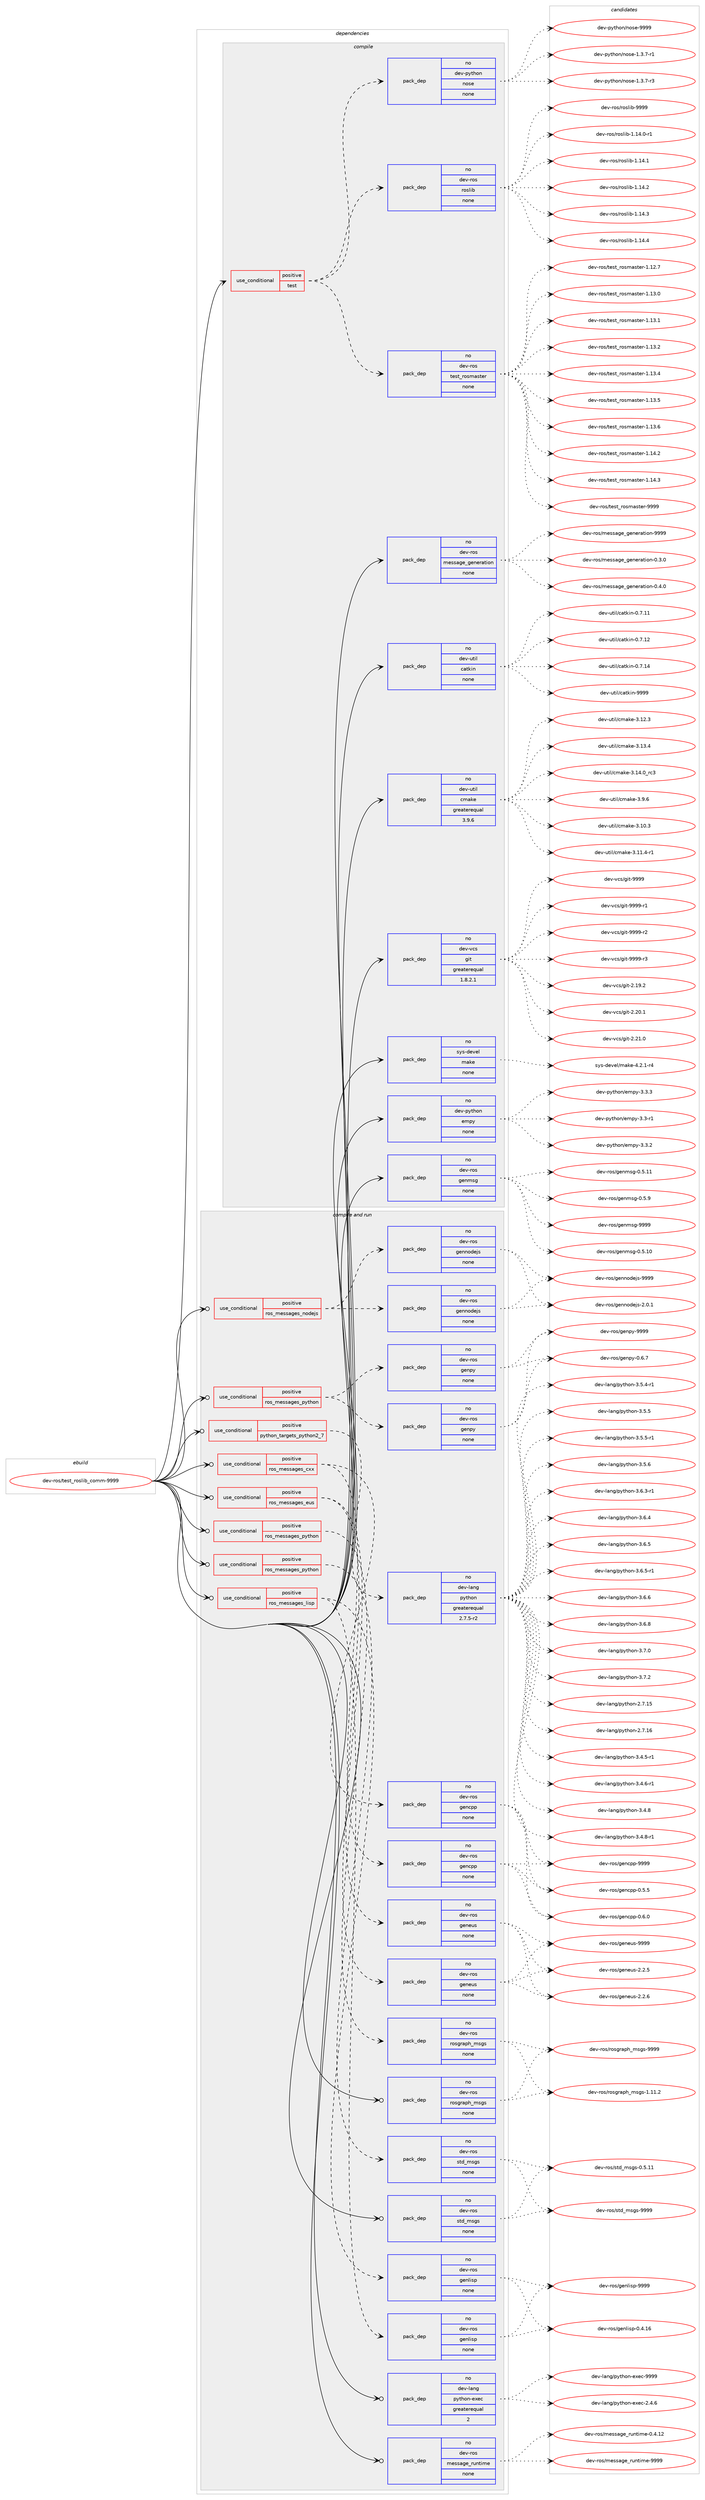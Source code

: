 digraph prolog {

# *************
# Graph options
# *************

newrank=true;
concentrate=true;
compound=true;
graph [rankdir=LR,fontname=Helvetica,fontsize=10,ranksep=1.5];#, ranksep=2.5, nodesep=0.2];
edge  [arrowhead=vee];
node  [fontname=Helvetica,fontsize=10];

# **********
# The ebuild
# **********

subgraph cluster_leftcol {
color=gray;
rank=same;
label=<<i>ebuild</i>>;
id [label="dev-ros/test_roslib_comm-9999", color=red, width=4, href="../dev-ros/test_roslib_comm-9999.svg"];
}

# ****************
# The dependencies
# ****************

subgraph cluster_midcol {
color=gray;
label=<<i>dependencies</i>>;
subgraph cluster_compile {
fillcolor="#eeeeee";
style=filled;
label=<<i>compile</i>>;
subgraph cond391173 {
dependency1473454 [label=<<TABLE BORDER="0" CELLBORDER="1" CELLSPACING="0" CELLPADDING="4"><TR><TD ROWSPAN="3" CELLPADDING="10">use_conditional</TD></TR><TR><TD>positive</TD></TR><TR><TD>test</TD></TR></TABLE>>, shape=none, color=red];
subgraph pack1058891 {
dependency1473455 [label=<<TABLE BORDER="0" CELLBORDER="1" CELLSPACING="0" CELLPADDING="4" WIDTH="220"><TR><TD ROWSPAN="6" CELLPADDING="30">pack_dep</TD></TR><TR><TD WIDTH="110">no</TD></TR><TR><TD>dev-ros</TD></TR><TR><TD>roslib</TD></TR><TR><TD>none</TD></TR><TR><TD></TD></TR></TABLE>>, shape=none, color=blue];
}
dependency1473454:e -> dependency1473455:w [weight=20,style="dashed",arrowhead="vee"];
subgraph pack1058892 {
dependency1473456 [label=<<TABLE BORDER="0" CELLBORDER="1" CELLSPACING="0" CELLPADDING="4" WIDTH="220"><TR><TD ROWSPAN="6" CELLPADDING="30">pack_dep</TD></TR><TR><TD WIDTH="110">no</TD></TR><TR><TD>dev-python</TD></TR><TR><TD>nose</TD></TR><TR><TD>none</TD></TR><TR><TD></TD></TR></TABLE>>, shape=none, color=blue];
}
dependency1473454:e -> dependency1473456:w [weight=20,style="dashed",arrowhead="vee"];
subgraph pack1058893 {
dependency1473457 [label=<<TABLE BORDER="0" CELLBORDER="1" CELLSPACING="0" CELLPADDING="4" WIDTH="220"><TR><TD ROWSPAN="6" CELLPADDING="30">pack_dep</TD></TR><TR><TD WIDTH="110">no</TD></TR><TR><TD>dev-ros</TD></TR><TR><TD>test_rosmaster</TD></TR><TR><TD>none</TD></TR><TR><TD></TD></TR></TABLE>>, shape=none, color=blue];
}
dependency1473454:e -> dependency1473457:w [weight=20,style="dashed",arrowhead="vee"];
}
id:e -> dependency1473454:w [weight=20,style="solid",arrowhead="vee"];
subgraph pack1058894 {
dependency1473458 [label=<<TABLE BORDER="0" CELLBORDER="1" CELLSPACING="0" CELLPADDING="4" WIDTH="220"><TR><TD ROWSPAN="6" CELLPADDING="30">pack_dep</TD></TR><TR><TD WIDTH="110">no</TD></TR><TR><TD>dev-python</TD></TR><TR><TD>empy</TD></TR><TR><TD>none</TD></TR><TR><TD></TD></TR></TABLE>>, shape=none, color=blue];
}
id:e -> dependency1473458:w [weight=20,style="solid",arrowhead="vee"];
subgraph pack1058895 {
dependency1473459 [label=<<TABLE BORDER="0" CELLBORDER="1" CELLSPACING="0" CELLPADDING="4" WIDTH="220"><TR><TD ROWSPAN="6" CELLPADDING="30">pack_dep</TD></TR><TR><TD WIDTH="110">no</TD></TR><TR><TD>dev-ros</TD></TR><TR><TD>genmsg</TD></TR><TR><TD>none</TD></TR><TR><TD></TD></TR></TABLE>>, shape=none, color=blue];
}
id:e -> dependency1473459:w [weight=20,style="solid",arrowhead="vee"];
subgraph pack1058896 {
dependency1473460 [label=<<TABLE BORDER="0" CELLBORDER="1" CELLSPACING="0" CELLPADDING="4" WIDTH="220"><TR><TD ROWSPAN="6" CELLPADDING="30">pack_dep</TD></TR><TR><TD WIDTH="110">no</TD></TR><TR><TD>dev-ros</TD></TR><TR><TD>message_generation</TD></TR><TR><TD>none</TD></TR><TR><TD></TD></TR></TABLE>>, shape=none, color=blue];
}
id:e -> dependency1473460:w [weight=20,style="solid",arrowhead="vee"];
subgraph pack1058897 {
dependency1473461 [label=<<TABLE BORDER="0" CELLBORDER="1" CELLSPACING="0" CELLPADDING="4" WIDTH="220"><TR><TD ROWSPAN="6" CELLPADDING="30">pack_dep</TD></TR><TR><TD WIDTH="110">no</TD></TR><TR><TD>dev-util</TD></TR><TR><TD>catkin</TD></TR><TR><TD>none</TD></TR><TR><TD></TD></TR></TABLE>>, shape=none, color=blue];
}
id:e -> dependency1473461:w [weight=20,style="solid",arrowhead="vee"];
subgraph pack1058898 {
dependency1473462 [label=<<TABLE BORDER="0" CELLBORDER="1" CELLSPACING="0" CELLPADDING="4" WIDTH="220"><TR><TD ROWSPAN="6" CELLPADDING="30">pack_dep</TD></TR><TR><TD WIDTH="110">no</TD></TR><TR><TD>dev-util</TD></TR><TR><TD>cmake</TD></TR><TR><TD>greaterequal</TD></TR><TR><TD>3.9.6</TD></TR></TABLE>>, shape=none, color=blue];
}
id:e -> dependency1473462:w [weight=20,style="solid",arrowhead="vee"];
subgraph pack1058899 {
dependency1473463 [label=<<TABLE BORDER="0" CELLBORDER="1" CELLSPACING="0" CELLPADDING="4" WIDTH="220"><TR><TD ROWSPAN="6" CELLPADDING="30">pack_dep</TD></TR><TR><TD WIDTH="110">no</TD></TR><TR><TD>dev-vcs</TD></TR><TR><TD>git</TD></TR><TR><TD>greaterequal</TD></TR><TR><TD>1.8.2.1</TD></TR></TABLE>>, shape=none, color=blue];
}
id:e -> dependency1473463:w [weight=20,style="solid",arrowhead="vee"];
subgraph pack1058900 {
dependency1473464 [label=<<TABLE BORDER="0" CELLBORDER="1" CELLSPACING="0" CELLPADDING="4" WIDTH="220"><TR><TD ROWSPAN="6" CELLPADDING="30">pack_dep</TD></TR><TR><TD WIDTH="110">no</TD></TR><TR><TD>sys-devel</TD></TR><TR><TD>make</TD></TR><TR><TD>none</TD></TR><TR><TD></TD></TR></TABLE>>, shape=none, color=blue];
}
id:e -> dependency1473464:w [weight=20,style="solid",arrowhead="vee"];
}
subgraph cluster_compileandrun {
fillcolor="#eeeeee";
style=filled;
label=<<i>compile and run</i>>;
subgraph cond391174 {
dependency1473465 [label=<<TABLE BORDER="0" CELLBORDER="1" CELLSPACING="0" CELLPADDING="4"><TR><TD ROWSPAN="3" CELLPADDING="10">use_conditional</TD></TR><TR><TD>positive</TD></TR><TR><TD>python_targets_python2_7</TD></TR></TABLE>>, shape=none, color=red];
subgraph pack1058901 {
dependency1473466 [label=<<TABLE BORDER="0" CELLBORDER="1" CELLSPACING="0" CELLPADDING="4" WIDTH="220"><TR><TD ROWSPAN="6" CELLPADDING="30">pack_dep</TD></TR><TR><TD WIDTH="110">no</TD></TR><TR><TD>dev-lang</TD></TR><TR><TD>python</TD></TR><TR><TD>greaterequal</TD></TR><TR><TD>2.7.5-r2</TD></TR></TABLE>>, shape=none, color=blue];
}
dependency1473465:e -> dependency1473466:w [weight=20,style="dashed",arrowhead="vee"];
}
id:e -> dependency1473465:w [weight=20,style="solid",arrowhead="odotvee"];
subgraph cond391175 {
dependency1473467 [label=<<TABLE BORDER="0" CELLBORDER="1" CELLSPACING="0" CELLPADDING="4"><TR><TD ROWSPAN="3" CELLPADDING="10">use_conditional</TD></TR><TR><TD>positive</TD></TR><TR><TD>ros_messages_cxx</TD></TR></TABLE>>, shape=none, color=red];
subgraph pack1058902 {
dependency1473468 [label=<<TABLE BORDER="0" CELLBORDER="1" CELLSPACING="0" CELLPADDING="4" WIDTH="220"><TR><TD ROWSPAN="6" CELLPADDING="30">pack_dep</TD></TR><TR><TD WIDTH="110">no</TD></TR><TR><TD>dev-ros</TD></TR><TR><TD>gencpp</TD></TR><TR><TD>none</TD></TR><TR><TD></TD></TR></TABLE>>, shape=none, color=blue];
}
dependency1473467:e -> dependency1473468:w [weight=20,style="dashed",arrowhead="vee"];
subgraph pack1058903 {
dependency1473469 [label=<<TABLE BORDER="0" CELLBORDER="1" CELLSPACING="0" CELLPADDING="4" WIDTH="220"><TR><TD ROWSPAN="6" CELLPADDING="30">pack_dep</TD></TR><TR><TD WIDTH="110">no</TD></TR><TR><TD>dev-ros</TD></TR><TR><TD>gencpp</TD></TR><TR><TD>none</TD></TR><TR><TD></TD></TR></TABLE>>, shape=none, color=blue];
}
dependency1473467:e -> dependency1473469:w [weight=20,style="dashed",arrowhead="vee"];
}
id:e -> dependency1473467:w [weight=20,style="solid",arrowhead="odotvee"];
subgraph cond391176 {
dependency1473470 [label=<<TABLE BORDER="0" CELLBORDER="1" CELLSPACING="0" CELLPADDING="4"><TR><TD ROWSPAN="3" CELLPADDING="10">use_conditional</TD></TR><TR><TD>positive</TD></TR><TR><TD>ros_messages_eus</TD></TR></TABLE>>, shape=none, color=red];
subgraph pack1058904 {
dependency1473471 [label=<<TABLE BORDER="0" CELLBORDER="1" CELLSPACING="0" CELLPADDING="4" WIDTH="220"><TR><TD ROWSPAN="6" CELLPADDING="30">pack_dep</TD></TR><TR><TD WIDTH="110">no</TD></TR><TR><TD>dev-ros</TD></TR><TR><TD>geneus</TD></TR><TR><TD>none</TD></TR><TR><TD></TD></TR></TABLE>>, shape=none, color=blue];
}
dependency1473470:e -> dependency1473471:w [weight=20,style="dashed",arrowhead="vee"];
subgraph pack1058905 {
dependency1473472 [label=<<TABLE BORDER="0" CELLBORDER="1" CELLSPACING="0" CELLPADDING="4" WIDTH="220"><TR><TD ROWSPAN="6" CELLPADDING="30">pack_dep</TD></TR><TR><TD WIDTH="110">no</TD></TR><TR><TD>dev-ros</TD></TR><TR><TD>geneus</TD></TR><TR><TD>none</TD></TR><TR><TD></TD></TR></TABLE>>, shape=none, color=blue];
}
dependency1473470:e -> dependency1473472:w [weight=20,style="dashed",arrowhead="vee"];
}
id:e -> dependency1473470:w [weight=20,style="solid",arrowhead="odotvee"];
subgraph cond391177 {
dependency1473473 [label=<<TABLE BORDER="0" CELLBORDER="1" CELLSPACING="0" CELLPADDING="4"><TR><TD ROWSPAN="3" CELLPADDING="10">use_conditional</TD></TR><TR><TD>positive</TD></TR><TR><TD>ros_messages_lisp</TD></TR></TABLE>>, shape=none, color=red];
subgraph pack1058906 {
dependency1473474 [label=<<TABLE BORDER="0" CELLBORDER="1" CELLSPACING="0" CELLPADDING="4" WIDTH="220"><TR><TD ROWSPAN="6" CELLPADDING="30">pack_dep</TD></TR><TR><TD WIDTH="110">no</TD></TR><TR><TD>dev-ros</TD></TR><TR><TD>genlisp</TD></TR><TR><TD>none</TD></TR><TR><TD></TD></TR></TABLE>>, shape=none, color=blue];
}
dependency1473473:e -> dependency1473474:w [weight=20,style="dashed",arrowhead="vee"];
subgraph pack1058907 {
dependency1473475 [label=<<TABLE BORDER="0" CELLBORDER="1" CELLSPACING="0" CELLPADDING="4" WIDTH="220"><TR><TD ROWSPAN="6" CELLPADDING="30">pack_dep</TD></TR><TR><TD WIDTH="110">no</TD></TR><TR><TD>dev-ros</TD></TR><TR><TD>genlisp</TD></TR><TR><TD>none</TD></TR><TR><TD></TD></TR></TABLE>>, shape=none, color=blue];
}
dependency1473473:e -> dependency1473475:w [weight=20,style="dashed",arrowhead="vee"];
}
id:e -> dependency1473473:w [weight=20,style="solid",arrowhead="odotvee"];
subgraph cond391178 {
dependency1473476 [label=<<TABLE BORDER="0" CELLBORDER="1" CELLSPACING="0" CELLPADDING="4"><TR><TD ROWSPAN="3" CELLPADDING="10">use_conditional</TD></TR><TR><TD>positive</TD></TR><TR><TD>ros_messages_nodejs</TD></TR></TABLE>>, shape=none, color=red];
subgraph pack1058908 {
dependency1473477 [label=<<TABLE BORDER="0" CELLBORDER="1" CELLSPACING="0" CELLPADDING="4" WIDTH="220"><TR><TD ROWSPAN="6" CELLPADDING="30">pack_dep</TD></TR><TR><TD WIDTH="110">no</TD></TR><TR><TD>dev-ros</TD></TR><TR><TD>gennodejs</TD></TR><TR><TD>none</TD></TR><TR><TD></TD></TR></TABLE>>, shape=none, color=blue];
}
dependency1473476:e -> dependency1473477:w [weight=20,style="dashed",arrowhead="vee"];
subgraph pack1058909 {
dependency1473478 [label=<<TABLE BORDER="0" CELLBORDER="1" CELLSPACING="0" CELLPADDING="4" WIDTH="220"><TR><TD ROWSPAN="6" CELLPADDING="30">pack_dep</TD></TR><TR><TD WIDTH="110">no</TD></TR><TR><TD>dev-ros</TD></TR><TR><TD>gennodejs</TD></TR><TR><TD>none</TD></TR><TR><TD></TD></TR></TABLE>>, shape=none, color=blue];
}
dependency1473476:e -> dependency1473478:w [weight=20,style="dashed",arrowhead="vee"];
}
id:e -> dependency1473476:w [weight=20,style="solid",arrowhead="odotvee"];
subgraph cond391179 {
dependency1473479 [label=<<TABLE BORDER="0" CELLBORDER="1" CELLSPACING="0" CELLPADDING="4"><TR><TD ROWSPAN="3" CELLPADDING="10">use_conditional</TD></TR><TR><TD>positive</TD></TR><TR><TD>ros_messages_python</TD></TR></TABLE>>, shape=none, color=red];
subgraph pack1058910 {
dependency1473480 [label=<<TABLE BORDER="0" CELLBORDER="1" CELLSPACING="0" CELLPADDING="4" WIDTH="220"><TR><TD ROWSPAN="6" CELLPADDING="30">pack_dep</TD></TR><TR><TD WIDTH="110">no</TD></TR><TR><TD>dev-ros</TD></TR><TR><TD>genpy</TD></TR><TR><TD>none</TD></TR><TR><TD></TD></TR></TABLE>>, shape=none, color=blue];
}
dependency1473479:e -> dependency1473480:w [weight=20,style="dashed",arrowhead="vee"];
subgraph pack1058911 {
dependency1473481 [label=<<TABLE BORDER="0" CELLBORDER="1" CELLSPACING="0" CELLPADDING="4" WIDTH="220"><TR><TD ROWSPAN="6" CELLPADDING="30">pack_dep</TD></TR><TR><TD WIDTH="110">no</TD></TR><TR><TD>dev-ros</TD></TR><TR><TD>genpy</TD></TR><TR><TD>none</TD></TR><TR><TD></TD></TR></TABLE>>, shape=none, color=blue];
}
dependency1473479:e -> dependency1473481:w [weight=20,style="dashed",arrowhead="vee"];
}
id:e -> dependency1473479:w [weight=20,style="solid",arrowhead="odotvee"];
subgraph cond391180 {
dependency1473482 [label=<<TABLE BORDER="0" CELLBORDER="1" CELLSPACING="0" CELLPADDING="4"><TR><TD ROWSPAN="3" CELLPADDING="10">use_conditional</TD></TR><TR><TD>positive</TD></TR><TR><TD>ros_messages_python</TD></TR></TABLE>>, shape=none, color=red];
subgraph pack1058912 {
dependency1473483 [label=<<TABLE BORDER="0" CELLBORDER="1" CELLSPACING="0" CELLPADDING="4" WIDTH="220"><TR><TD ROWSPAN="6" CELLPADDING="30">pack_dep</TD></TR><TR><TD WIDTH="110">no</TD></TR><TR><TD>dev-ros</TD></TR><TR><TD>rosgraph_msgs</TD></TR><TR><TD>none</TD></TR><TR><TD></TD></TR></TABLE>>, shape=none, color=blue];
}
dependency1473482:e -> dependency1473483:w [weight=20,style="dashed",arrowhead="vee"];
}
id:e -> dependency1473482:w [weight=20,style="solid",arrowhead="odotvee"];
subgraph cond391181 {
dependency1473484 [label=<<TABLE BORDER="0" CELLBORDER="1" CELLSPACING="0" CELLPADDING="4"><TR><TD ROWSPAN="3" CELLPADDING="10">use_conditional</TD></TR><TR><TD>positive</TD></TR><TR><TD>ros_messages_python</TD></TR></TABLE>>, shape=none, color=red];
subgraph pack1058913 {
dependency1473485 [label=<<TABLE BORDER="0" CELLBORDER="1" CELLSPACING="0" CELLPADDING="4" WIDTH="220"><TR><TD ROWSPAN="6" CELLPADDING="30">pack_dep</TD></TR><TR><TD WIDTH="110">no</TD></TR><TR><TD>dev-ros</TD></TR><TR><TD>std_msgs</TD></TR><TR><TD>none</TD></TR><TR><TD></TD></TR></TABLE>>, shape=none, color=blue];
}
dependency1473484:e -> dependency1473485:w [weight=20,style="dashed",arrowhead="vee"];
}
id:e -> dependency1473484:w [weight=20,style="solid",arrowhead="odotvee"];
subgraph pack1058914 {
dependency1473486 [label=<<TABLE BORDER="0" CELLBORDER="1" CELLSPACING="0" CELLPADDING="4" WIDTH="220"><TR><TD ROWSPAN="6" CELLPADDING="30">pack_dep</TD></TR><TR><TD WIDTH="110">no</TD></TR><TR><TD>dev-lang</TD></TR><TR><TD>python-exec</TD></TR><TR><TD>greaterequal</TD></TR><TR><TD>2</TD></TR></TABLE>>, shape=none, color=blue];
}
id:e -> dependency1473486:w [weight=20,style="solid",arrowhead="odotvee"];
subgraph pack1058915 {
dependency1473487 [label=<<TABLE BORDER="0" CELLBORDER="1" CELLSPACING="0" CELLPADDING="4" WIDTH="220"><TR><TD ROWSPAN="6" CELLPADDING="30">pack_dep</TD></TR><TR><TD WIDTH="110">no</TD></TR><TR><TD>dev-ros</TD></TR><TR><TD>message_runtime</TD></TR><TR><TD>none</TD></TR><TR><TD></TD></TR></TABLE>>, shape=none, color=blue];
}
id:e -> dependency1473487:w [weight=20,style="solid",arrowhead="odotvee"];
subgraph pack1058916 {
dependency1473488 [label=<<TABLE BORDER="0" CELLBORDER="1" CELLSPACING="0" CELLPADDING="4" WIDTH="220"><TR><TD ROWSPAN="6" CELLPADDING="30">pack_dep</TD></TR><TR><TD WIDTH="110">no</TD></TR><TR><TD>dev-ros</TD></TR><TR><TD>rosgraph_msgs</TD></TR><TR><TD>none</TD></TR><TR><TD></TD></TR></TABLE>>, shape=none, color=blue];
}
id:e -> dependency1473488:w [weight=20,style="solid",arrowhead="odotvee"];
subgraph pack1058917 {
dependency1473489 [label=<<TABLE BORDER="0" CELLBORDER="1" CELLSPACING="0" CELLPADDING="4" WIDTH="220"><TR><TD ROWSPAN="6" CELLPADDING="30">pack_dep</TD></TR><TR><TD WIDTH="110">no</TD></TR><TR><TD>dev-ros</TD></TR><TR><TD>std_msgs</TD></TR><TR><TD>none</TD></TR><TR><TD></TD></TR></TABLE>>, shape=none, color=blue];
}
id:e -> dependency1473489:w [weight=20,style="solid",arrowhead="odotvee"];
}
subgraph cluster_run {
fillcolor="#eeeeee";
style=filled;
label=<<i>run</i>>;
}
}

# **************
# The candidates
# **************

subgraph cluster_choices {
rank=same;
color=gray;
label=<<i>candidates</i>>;

subgraph choice1058891 {
color=black;
nodesep=1;
choice100101118451141111154711411111510810598454946495246484511449 [label="dev-ros/roslib-1.14.0-r1", color=red, width=4,href="../dev-ros/roslib-1.14.0-r1.svg"];
choice10010111845114111115471141111151081059845494649524649 [label="dev-ros/roslib-1.14.1", color=red, width=4,href="../dev-ros/roslib-1.14.1.svg"];
choice10010111845114111115471141111151081059845494649524650 [label="dev-ros/roslib-1.14.2", color=red, width=4,href="../dev-ros/roslib-1.14.2.svg"];
choice10010111845114111115471141111151081059845494649524651 [label="dev-ros/roslib-1.14.3", color=red, width=4,href="../dev-ros/roslib-1.14.3.svg"];
choice10010111845114111115471141111151081059845494649524652 [label="dev-ros/roslib-1.14.4", color=red, width=4,href="../dev-ros/roslib-1.14.4.svg"];
choice1001011184511411111547114111115108105984557575757 [label="dev-ros/roslib-9999", color=red, width=4,href="../dev-ros/roslib-9999.svg"];
dependency1473455:e -> choice100101118451141111154711411111510810598454946495246484511449:w [style=dotted,weight="100"];
dependency1473455:e -> choice10010111845114111115471141111151081059845494649524649:w [style=dotted,weight="100"];
dependency1473455:e -> choice10010111845114111115471141111151081059845494649524650:w [style=dotted,weight="100"];
dependency1473455:e -> choice10010111845114111115471141111151081059845494649524651:w [style=dotted,weight="100"];
dependency1473455:e -> choice10010111845114111115471141111151081059845494649524652:w [style=dotted,weight="100"];
dependency1473455:e -> choice1001011184511411111547114111115108105984557575757:w [style=dotted,weight="100"];
}
subgraph choice1058892 {
color=black;
nodesep=1;
choice10010111845112121116104111110471101111151014549465146554511449 [label="dev-python/nose-1.3.7-r1", color=red, width=4,href="../dev-python/nose-1.3.7-r1.svg"];
choice10010111845112121116104111110471101111151014549465146554511451 [label="dev-python/nose-1.3.7-r3", color=red, width=4,href="../dev-python/nose-1.3.7-r3.svg"];
choice10010111845112121116104111110471101111151014557575757 [label="dev-python/nose-9999", color=red, width=4,href="../dev-python/nose-9999.svg"];
dependency1473456:e -> choice10010111845112121116104111110471101111151014549465146554511449:w [style=dotted,weight="100"];
dependency1473456:e -> choice10010111845112121116104111110471101111151014549465146554511451:w [style=dotted,weight="100"];
dependency1473456:e -> choice10010111845112121116104111110471101111151014557575757:w [style=dotted,weight="100"];
}
subgraph choice1058893 {
color=black;
nodesep=1;
choice1001011184511411111547116101115116951141111151099711511610111445494649504655 [label="dev-ros/test_rosmaster-1.12.7", color=red, width=4,href="../dev-ros/test_rosmaster-1.12.7.svg"];
choice1001011184511411111547116101115116951141111151099711511610111445494649514648 [label="dev-ros/test_rosmaster-1.13.0", color=red, width=4,href="../dev-ros/test_rosmaster-1.13.0.svg"];
choice1001011184511411111547116101115116951141111151099711511610111445494649514649 [label="dev-ros/test_rosmaster-1.13.1", color=red, width=4,href="../dev-ros/test_rosmaster-1.13.1.svg"];
choice1001011184511411111547116101115116951141111151099711511610111445494649514650 [label="dev-ros/test_rosmaster-1.13.2", color=red, width=4,href="../dev-ros/test_rosmaster-1.13.2.svg"];
choice1001011184511411111547116101115116951141111151099711511610111445494649514652 [label="dev-ros/test_rosmaster-1.13.4", color=red, width=4,href="../dev-ros/test_rosmaster-1.13.4.svg"];
choice1001011184511411111547116101115116951141111151099711511610111445494649514653 [label="dev-ros/test_rosmaster-1.13.5", color=red, width=4,href="../dev-ros/test_rosmaster-1.13.5.svg"];
choice1001011184511411111547116101115116951141111151099711511610111445494649514654 [label="dev-ros/test_rosmaster-1.13.6", color=red, width=4,href="../dev-ros/test_rosmaster-1.13.6.svg"];
choice1001011184511411111547116101115116951141111151099711511610111445494649524650 [label="dev-ros/test_rosmaster-1.14.2", color=red, width=4,href="../dev-ros/test_rosmaster-1.14.2.svg"];
choice1001011184511411111547116101115116951141111151099711511610111445494649524651 [label="dev-ros/test_rosmaster-1.14.3", color=red, width=4,href="../dev-ros/test_rosmaster-1.14.3.svg"];
choice100101118451141111154711610111511695114111115109971151161011144557575757 [label="dev-ros/test_rosmaster-9999", color=red, width=4,href="../dev-ros/test_rosmaster-9999.svg"];
dependency1473457:e -> choice1001011184511411111547116101115116951141111151099711511610111445494649504655:w [style=dotted,weight="100"];
dependency1473457:e -> choice1001011184511411111547116101115116951141111151099711511610111445494649514648:w [style=dotted,weight="100"];
dependency1473457:e -> choice1001011184511411111547116101115116951141111151099711511610111445494649514649:w [style=dotted,weight="100"];
dependency1473457:e -> choice1001011184511411111547116101115116951141111151099711511610111445494649514650:w [style=dotted,weight="100"];
dependency1473457:e -> choice1001011184511411111547116101115116951141111151099711511610111445494649514652:w [style=dotted,weight="100"];
dependency1473457:e -> choice1001011184511411111547116101115116951141111151099711511610111445494649514653:w [style=dotted,weight="100"];
dependency1473457:e -> choice1001011184511411111547116101115116951141111151099711511610111445494649514654:w [style=dotted,weight="100"];
dependency1473457:e -> choice1001011184511411111547116101115116951141111151099711511610111445494649524650:w [style=dotted,weight="100"];
dependency1473457:e -> choice1001011184511411111547116101115116951141111151099711511610111445494649524651:w [style=dotted,weight="100"];
dependency1473457:e -> choice100101118451141111154711610111511695114111115109971151161011144557575757:w [style=dotted,weight="100"];
}
subgraph choice1058894 {
color=black;
nodesep=1;
choice1001011184511212111610411111047101109112121455146514511449 [label="dev-python/empy-3.3-r1", color=red, width=4,href="../dev-python/empy-3.3-r1.svg"];
choice1001011184511212111610411111047101109112121455146514650 [label="dev-python/empy-3.3.2", color=red, width=4,href="../dev-python/empy-3.3.2.svg"];
choice1001011184511212111610411111047101109112121455146514651 [label="dev-python/empy-3.3.3", color=red, width=4,href="../dev-python/empy-3.3.3.svg"];
dependency1473458:e -> choice1001011184511212111610411111047101109112121455146514511449:w [style=dotted,weight="100"];
dependency1473458:e -> choice1001011184511212111610411111047101109112121455146514650:w [style=dotted,weight="100"];
dependency1473458:e -> choice1001011184511212111610411111047101109112121455146514651:w [style=dotted,weight="100"];
}
subgraph choice1058895 {
color=black;
nodesep=1;
choice100101118451141111154710310111010911510345484653464948 [label="dev-ros/genmsg-0.5.10", color=red, width=4,href="../dev-ros/genmsg-0.5.10.svg"];
choice100101118451141111154710310111010911510345484653464949 [label="dev-ros/genmsg-0.5.11", color=red, width=4,href="../dev-ros/genmsg-0.5.11.svg"];
choice1001011184511411111547103101110109115103454846534657 [label="dev-ros/genmsg-0.5.9", color=red, width=4,href="../dev-ros/genmsg-0.5.9.svg"];
choice10010111845114111115471031011101091151034557575757 [label="dev-ros/genmsg-9999", color=red, width=4,href="../dev-ros/genmsg-9999.svg"];
dependency1473459:e -> choice100101118451141111154710310111010911510345484653464948:w [style=dotted,weight="100"];
dependency1473459:e -> choice100101118451141111154710310111010911510345484653464949:w [style=dotted,weight="100"];
dependency1473459:e -> choice1001011184511411111547103101110109115103454846534657:w [style=dotted,weight="100"];
dependency1473459:e -> choice10010111845114111115471031011101091151034557575757:w [style=dotted,weight="100"];
}
subgraph choice1058896 {
color=black;
nodesep=1;
choice1001011184511411111547109101115115971031019510310111010111497116105111110454846514648 [label="dev-ros/message_generation-0.3.0", color=red, width=4,href="../dev-ros/message_generation-0.3.0.svg"];
choice1001011184511411111547109101115115971031019510310111010111497116105111110454846524648 [label="dev-ros/message_generation-0.4.0", color=red, width=4,href="../dev-ros/message_generation-0.4.0.svg"];
choice10010111845114111115471091011151159710310195103101110101114971161051111104557575757 [label="dev-ros/message_generation-9999", color=red, width=4,href="../dev-ros/message_generation-9999.svg"];
dependency1473460:e -> choice1001011184511411111547109101115115971031019510310111010111497116105111110454846514648:w [style=dotted,weight="100"];
dependency1473460:e -> choice1001011184511411111547109101115115971031019510310111010111497116105111110454846524648:w [style=dotted,weight="100"];
dependency1473460:e -> choice10010111845114111115471091011151159710310195103101110101114971161051111104557575757:w [style=dotted,weight="100"];
}
subgraph choice1058897 {
color=black;
nodesep=1;
choice1001011184511711610510847999711610710511045484655464949 [label="dev-util/catkin-0.7.11", color=red, width=4,href="../dev-util/catkin-0.7.11.svg"];
choice1001011184511711610510847999711610710511045484655464950 [label="dev-util/catkin-0.7.12", color=red, width=4,href="../dev-util/catkin-0.7.12.svg"];
choice1001011184511711610510847999711610710511045484655464952 [label="dev-util/catkin-0.7.14", color=red, width=4,href="../dev-util/catkin-0.7.14.svg"];
choice100101118451171161051084799971161071051104557575757 [label="dev-util/catkin-9999", color=red, width=4,href="../dev-util/catkin-9999.svg"];
dependency1473461:e -> choice1001011184511711610510847999711610710511045484655464949:w [style=dotted,weight="100"];
dependency1473461:e -> choice1001011184511711610510847999711610710511045484655464950:w [style=dotted,weight="100"];
dependency1473461:e -> choice1001011184511711610510847999711610710511045484655464952:w [style=dotted,weight="100"];
dependency1473461:e -> choice100101118451171161051084799971161071051104557575757:w [style=dotted,weight="100"];
}
subgraph choice1058898 {
color=black;
nodesep=1;
choice1001011184511711610510847991099710710145514649484651 [label="dev-util/cmake-3.10.3", color=red, width=4,href="../dev-util/cmake-3.10.3.svg"];
choice10010111845117116105108479910997107101455146494946524511449 [label="dev-util/cmake-3.11.4-r1", color=red, width=4,href="../dev-util/cmake-3.11.4-r1.svg"];
choice1001011184511711610510847991099710710145514649504651 [label="dev-util/cmake-3.12.3", color=red, width=4,href="../dev-util/cmake-3.12.3.svg"];
choice1001011184511711610510847991099710710145514649514652 [label="dev-util/cmake-3.13.4", color=red, width=4,href="../dev-util/cmake-3.13.4.svg"];
choice1001011184511711610510847991099710710145514649524648951149951 [label="dev-util/cmake-3.14.0_rc3", color=red, width=4,href="../dev-util/cmake-3.14.0_rc3.svg"];
choice10010111845117116105108479910997107101455146574654 [label="dev-util/cmake-3.9.6", color=red, width=4,href="../dev-util/cmake-3.9.6.svg"];
dependency1473462:e -> choice1001011184511711610510847991099710710145514649484651:w [style=dotted,weight="100"];
dependency1473462:e -> choice10010111845117116105108479910997107101455146494946524511449:w [style=dotted,weight="100"];
dependency1473462:e -> choice1001011184511711610510847991099710710145514649504651:w [style=dotted,weight="100"];
dependency1473462:e -> choice1001011184511711610510847991099710710145514649514652:w [style=dotted,weight="100"];
dependency1473462:e -> choice1001011184511711610510847991099710710145514649524648951149951:w [style=dotted,weight="100"];
dependency1473462:e -> choice10010111845117116105108479910997107101455146574654:w [style=dotted,weight="100"];
}
subgraph choice1058899 {
color=black;
nodesep=1;
choice10010111845118991154710310511645504649574650 [label="dev-vcs/git-2.19.2", color=red, width=4,href="../dev-vcs/git-2.19.2.svg"];
choice10010111845118991154710310511645504650484649 [label="dev-vcs/git-2.20.1", color=red, width=4,href="../dev-vcs/git-2.20.1.svg"];
choice10010111845118991154710310511645504650494648 [label="dev-vcs/git-2.21.0", color=red, width=4,href="../dev-vcs/git-2.21.0.svg"];
choice1001011184511899115471031051164557575757 [label="dev-vcs/git-9999", color=red, width=4,href="../dev-vcs/git-9999.svg"];
choice10010111845118991154710310511645575757574511449 [label="dev-vcs/git-9999-r1", color=red, width=4,href="../dev-vcs/git-9999-r1.svg"];
choice10010111845118991154710310511645575757574511450 [label="dev-vcs/git-9999-r2", color=red, width=4,href="../dev-vcs/git-9999-r2.svg"];
choice10010111845118991154710310511645575757574511451 [label="dev-vcs/git-9999-r3", color=red, width=4,href="../dev-vcs/git-9999-r3.svg"];
dependency1473463:e -> choice10010111845118991154710310511645504649574650:w [style=dotted,weight="100"];
dependency1473463:e -> choice10010111845118991154710310511645504650484649:w [style=dotted,weight="100"];
dependency1473463:e -> choice10010111845118991154710310511645504650494648:w [style=dotted,weight="100"];
dependency1473463:e -> choice1001011184511899115471031051164557575757:w [style=dotted,weight="100"];
dependency1473463:e -> choice10010111845118991154710310511645575757574511449:w [style=dotted,weight="100"];
dependency1473463:e -> choice10010111845118991154710310511645575757574511450:w [style=dotted,weight="100"];
dependency1473463:e -> choice10010111845118991154710310511645575757574511451:w [style=dotted,weight="100"];
}
subgraph choice1058900 {
color=black;
nodesep=1;
choice1151211154510010111810110847109971071014552465046494511452 [label="sys-devel/make-4.2.1-r4", color=red, width=4,href="../sys-devel/make-4.2.1-r4.svg"];
dependency1473464:e -> choice1151211154510010111810110847109971071014552465046494511452:w [style=dotted,weight="100"];
}
subgraph choice1058901 {
color=black;
nodesep=1;
choice10010111845108971101034711212111610411111045504655464953 [label="dev-lang/python-2.7.15", color=red, width=4,href="../dev-lang/python-2.7.15.svg"];
choice10010111845108971101034711212111610411111045504655464954 [label="dev-lang/python-2.7.16", color=red, width=4,href="../dev-lang/python-2.7.16.svg"];
choice1001011184510897110103471121211161041111104551465246534511449 [label="dev-lang/python-3.4.5-r1", color=red, width=4,href="../dev-lang/python-3.4.5-r1.svg"];
choice1001011184510897110103471121211161041111104551465246544511449 [label="dev-lang/python-3.4.6-r1", color=red, width=4,href="../dev-lang/python-3.4.6-r1.svg"];
choice100101118451089711010347112121116104111110455146524656 [label="dev-lang/python-3.4.8", color=red, width=4,href="../dev-lang/python-3.4.8.svg"];
choice1001011184510897110103471121211161041111104551465246564511449 [label="dev-lang/python-3.4.8-r1", color=red, width=4,href="../dev-lang/python-3.4.8-r1.svg"];
choice1001011184510897110103471121211161041111104551465346524511449 [label="dev-lang/python-3.5.4-r1", color=red, width=4,href="../dev-lang/python-3.5.4-r1.svg"];
choice100101118451089711010347112121116104111110455146534653 [label="dev-lang/python-3.5.5", color=red, width=4,href="../dev-lang/python-3.5.5.svg"];
choice1001011184510897110103471121211161041111104551465346534511449 [label="dev-lang/python-3.5.5-r1", color=red, width=4,href="../dev-lang/python-3.5.5-r1.svg"];
choice100101118451089711010347112121116104111110455146534654 [label="dev-lang/python-3.5.6", color=red, width=4,href="../dev-lang/python-3.5.6.svg"];
choice1001011184510897110103471121211161041111104551465446514511449 [label="dev-lang/python-3.6.3-r1", color=red, width=4,href="../dev-lang/python-3.6.3-r1.svg"];
choice100101118451089711010347112121116104111110455146544652 [label="dev-lang/python-3.6.4", color=red, width=4,href="../dev-lang/python-3.6.4.svg"];
choice100101118451089711010347112121116104111110455146544653 [label="dev-lang/python-3.6.5", color=red, width=4,href="../dev-lang/python-3.6.5.svg"];
choice1001011184510897110103471121211161041111104551465446534511449 [label="dev-lang/python-3.6.5-r1", color=red, width=4,href="../dev-lang/python-3.6.5-r1.svg"];
choice100101118451089711010347112121116104111110455146544654 [label="dev-lang/python-3.6.6", color=red, width=4,href="../dev-lang/python-3.6.6.svg"];
choice100101118451089711010347112121116104111110455146544656 [label="dev-lang/python-3.6.8", color=red, width=4,href="../dev-lang/python-3.6.8.svg"];
choice100101118451089711010347112121116104111110455146554648 [label="dev-lang/python-3.7.0", color=red, width=4,href="../dev-lang/python-3.7.0.svg"];
choice100101118451089711010347112121116104111110455146554650 [label="dev-lang/python-3.7.2", color=red, width=4,href="../dev-lang/python-3.7.2.svg"];
dependency1473466:e -> choice10010111845108971101034711212111610411111045504655464953:w [style=dotted,weight="100"];
dependency1473466:e -> choice10010111845108971101034711212111610411111045504655464954:w [style=dotted,weight="100"];
dependency1473466:e -> choice1001011184510897110103471121211161041111104551465246534511449:w [style=dotted,weight="100"];
dependency1473466:e -> choice1001011184510897110103471121211161041111104551465246544511449:w [style=dotted,weight="100"];
dependency1473466:e -> choice100101118451089711010347112121116104111110455146524656:w [style=dotted,weight="100"];
dependency1473466:e -> choice1001011184510897110103471121211161041111104551465246564511449:w [style=dotted,weight="100"];
dependency1473466:e -> choice1001011184510897110103471121211161041111104551465346524511449:w [style=dotted,weight="100"];
dependency1473466:e -> choice100101118451089711010347112121116104111110455146534653:w [style=dotted,weight="100"];
dependency1473466:e -> choice1001011184510897110103471121211161041111104551465346534511449:w [style=dotted,weight="100"];
dependency1473466:e -> choice100101118451089711010347112121116104111110455146534654:w [style=dotted,weight="100"];
dependency1473466:e -> choice1001011184510897110103471121211161041111104551465446514511449:w [style=dotted,weight="100"];
dependency1473466:e -> choice100101118451089711010347112121116104111110455146544652:w [style=dotted,weight="100"];
dependency1473466:e -> choice100101118451089711010347112121116104111110455146544653:w [style=dotted,weight="100"];
dependency1473466:e -> choice1001011184510897110103471121211161041111104551465446534511449:w [style=dotted,weight="100"];
dependency1473466:e -> choice100101118451089711010347112121116104111110455146544654:w [style=dotted,weight="100"];
dependency1473466:e -> choice100101118451089711010347112121116104111110455146544656:w [style=dotted,weight="100"];
dependency1473466:e -> choice100101118451089711010347112121116104111110455146554648:w [style=dotted,weight="100"];
dependency1473466:e -> choice100101118451089711010347112121116104111110455146554650:w [style=dotted,weight="100"];
}
subgraph choice1058902 {
color=black;
nodesep=1;
choice100101118451141111154710310111099112112454846534653 [label="dev-ros/gencpp-0.5.5", color=red, width=4,href="../dev-ros/gencpp-0.5.5.svg"];
choice100101118451141111154710310111099112112454846544648 [label="dev-ros/gencpp-0.6.0", color=red, width=4,href="../dev-ros/gencpp-0.6.0.svg"];
choice1001011184511411111547103101110991121124557575757 [label="dev-ros/gencpp-9999", color=red, width=4,href="../dev-ros/gencpp-9999.svg"];
dependency1473468:e -> choice100101118451141111154710310111099112112454846534653:w [style=dotted,weight="100"];
dependency1473468:e -> choice100101118451141111154710310111099112112454846544648:w [style=dotted,weight="100"];
dependency1473468:e -> choice1001011184511411111547103101110991121124557575757:w [style=dotted,weight="100"];
}
subgraph choice1058903 {
color=black;
nodesep=1;
choice100101118451141111154710310111099112112454846534653 [label="dev-ros/gencpp-0.5.5", color=red, width=4,href="../dev-ros/gencpp-0.5.5.svg"];
choice100101118451141111154710310111099112112454846544648 [label="dev-ros/gencpp-0.6.0", color=red, width=4,href="../dev-ros/gencpp-0.6.0.svg"];
choice1001011184511411111547103101110991121124557575757 [label="dev-ros/gencpp-9999", color=red, width=4,href="../dev-ros/gencpp-9999.svg"];
dependency1473469:e -> choice100101118451141111154710310111099112112454846534653:w [style=dotted,weight="100"];
dependency1473469:e -> choice100101118451141111154710310111099112112454846544648:w [style=dotted,weight="100"];
dependency1473469:e -> choice1001011184511411111547103101110991121124557575757:w [style=dotted,weight="100"];
}
subgraph choice1058904 {
color=black;
nodesep=1;
choice1001011184511411111547103101110101117115455046504653 [label="dev-ros/geneus-2.2.5", color=red, width=4,href="../dev-ros/geneus-2.2.5.svg"];
choice1001011184511411111547103101110101117115455046504654 [label="dev-ros/geneus-2.2.6", color=red, width=4,href="../dev-ros/geneus-2.2.6.svg"];
choice10010111845114111115471031011101011171154557575757 [label="dev-ros/geneus-9999", color=red, width=4,href="../dev-ros/geneus-9999.svg"];
dependency1473471:e -> choice1001011184511411111547103101110101117115455046504653:w [style=dotted,weight="100"];
dependency1473471:e -> choice1001011184511411111547103101110101117115455046504654:w [style=dotted,weight="100"];
dependency1473471:e -> choice10010111845114111115471031011101011171154557575757:w [style=dotted,weight="100"];
}
subgraph choice1058905 {
color=black;
nodesep=1;
choice1001011184511411111547103101110101117115455046504653 [label="dev-ros/geneus-2.2.5", color=red, width=4,href="../dev-ros/geneus-2.2.5.svg"];
choice1001011184511411111547103101110101117115455046504654 [label="dev-ros/geneus-2.2.6", color=red, width=4,href="../dev-ros/geneus-2.2.6.svg"];
choice10010111845114111115471031011101011171154557575757 [label="dev-ros/geneus-9999", color=red, width=4,href="../dev-ros/geneus-9999.svg"];
dependency1473472:e -> choice1001011184511411111547103101110101117115455046504653:w [style=dotted,weight="100"];
dependency1473472:e -> choice1001011184511411111547103101110101117115455046504654:w [style=dotted,weight="100"];
dependency1473472:e -> choice10010111845114111115471031011101011171154557575757:w [style=dotted,weight="100"];
}
subgraph choice1058906 {
color=black;
nodesep=1;
choice100101118451141111154710310111010810511511245484652464954 [label="dev-ros/genlisp-0.4.16", color=red, width=4,href="../dev-ros/genlisp-0.4.16.svg"];
choice10010111845114111115471031011101081051151124557575757 [label="dev-ros/genlisp-9999", color=red, width=4,href="../dev-ros/genlisp-9999.svg"];
dependency1473474:e -> choice100101118451141111154710310111010810511511245484652464954:w [style=dotted,weight="100"];
dependency1473474:e -> choice10010111845114111115471031011101081051151124557575757:w [style=dotted,weight="100"];
}
subgraph choice1058907 {
color=black;
nodesep=1;
choice100101118451141111154710310111010810511511245484652464954 [label="dev-ros/genlisp-0.4.16", color=red, width=4,href="../dev-ros/genlisp-0.4.16.svg"];
choice10010111845114111115471031011101081051151124557575757 [label="dev-ros/genlisp-9999", color=red, width=4,href="../dev-ros/genlisp-9999.svg"];
dependency1473475:e -> choice100101118451141111154710310111010810511511245484652464954:w [style=dotted,weight="100"];
dependency1473475:e -> choice10010111845114111115471031011101081051151124557575757:w [style=dotted,weight="100"];
}
subgraph choice1058908 {
color=black;
nodesep=1;
choice1001011184511411111547103101110110111100101106115455046484649 [label="dev-ros/gennodejs-2.0.1", color=red, width=4,href="../dev-ros/gennodejs-2.0.1.svg"];
choice10010111845114111115471031011101101111001011061154557575757 [label="dev-ros/gennodejs-9999", color=red, width=4,href="../dev-ros/gennodejs-9999.svg"];
dependency1473477:e -> choice1001011184511411111547103101110110111100101106115455046484649:w [style=dotted,weight="100"];
dependency1473477:e -> choice10010111845114111115471031011101101111001011061154557575757:w [style=dotted,weight="100"];
}
subgraph choice1058909 {
color=black;
nodesep=1;
choice1001011184511411111547103101110110111100101106115455046484649 [label="dev-ros/gennodejs-2.0.1", color=red, width=4,href="../dev-ros/gennodejs-2.0.1.svg"];
choice10010111845114111115471031011101101111001011061154557575757 [label="dev-ros/gennodejs-9999", color=red, width=4,href="../dev-ros/gennodejs-9999.svg"];
dependency1473478:e -> choice1001011184511411111547103101110110111100101106115455046484649:w [style=dotted,weight="100"];
dependency1473478:e -> choice10010111845114111115471031011101101111001011061154557575757:w [style=dotted,weight="100"];
}
subgraph choice1058910 {
color=black;
nodesep=1;
choice1001011184511411111547103101110112121454846544655 [label="dev-ros/genpy-0.6.7", color=red, width=4,href="../dev-ros/genpy-0.6.7.svg"];
choice10010111845114111115471031011101121214557575757 [label="dev-ros/genpy-9999", color=red, width=4,href="../dev-ros/genpy-9999.svg"];
dependency1473480:e -> choice1001011184511411111547103101110112121454846544655:w [style=dotted,weight="100"];
dependency1473480:e -> choice10010111845114111115471031011101121214557575757:w [style=dotted,weight="100"];
}
subgraph choice1058911 {
color=black;
nodesep=1;
choice1001011184511411111547103101110112121454846544655 [label="dev-ros/genpy-0.6.7", color=red, width=4,href="../dev-ros/genpy-0.6.7.svg"];
choice10010111845114111115471031011101121214557575757 [label="dev-ros/genpy-9999", color=red, width=4,href="../dev-ros/genpy-9999.svg"];
dependency1473481:e -> choice1001011184511411111547103101110112121454846544655:w [style=dotted,weight="100"];
dependency1473481:e -> choice10010111845114111115471031011101121214557575757:w [style=dotted,weight="100"];
}
subgraph choice1058912 {
color=black;
nodesep=1;
choice1001011184511411111547114111115103114971121049510911510311545494649494650 [label="dev-ros/rosgraph_msgs-1.11.2", color=red, width=4,href="../dev-ros/rosgraph_msgs-1.11.2.svg"];
choice100101118451141111154711411111510311497112104951091151031154557575757 [label="dev-ros/rosgraph_msgs-9999", color=red, width=4,href="../dev-ros/rosgraph_msgs-9999.svg"];
dependency1473483:e -> choice1001011184511411111547114111115103114971121049510911510311545494649494650:w [style=dotted,weight="100"];
dependency1473483:e -> choice100101118451141111154711411111510311497112104951091151031154557575757:w [style=dotted,weight="100"];
}
subgraph choice1058913 {
color=black;
nodesep=1;
choice10010111845114111115471151161009510911510311545484653464949 [label="dev-ros/std_msgs-0.5.11", color=red, width=4,href="../dev-ros/std_msgs-0.5.11.svg"];
choice1001011184511411111547115116100951091151031154557575757 [label="dev-ros/std_msgs-9999", color=red, width=4,href="../dev-ros/std_msgs-9999.svg"];
dependency1473485:e -> choice10010111845114111115471151161009510911510311545484653464949:w [style=dotted,weight="100"];
dependency1473485:e -> choice1001011184511411111547115116100951091151031154557575757:w [style=dotted,weight="100"];
}
subgraph choice1058914 {
color=black;
nodesep=1;
choice1001011184510897110103471121211161041111104510112010199455046524654 [label="dev-lang/python-exec-2.4.6", color=red, width=4,href="../dev-lang/python-exec-2.4.6.svg"];
choice10010111845108971101034711212111610411111045101120101994557575757 [label="dev-lang/python-exec-9999", color=red, width=4,href="../dev-lang/python-exec-9999.svg"];
dependency1473486:e -> choice1001011184510897110103471121211161041111104510112010199455046524654:w [style=dotted,weight="100"];
dependency1473486:e -> choice10010111845108971101034711212111610411111045101120101994557575757:w [style=dotted,weight="100"];
}
subgraph choice1058915 {
color=black;
nodesep=1;
choice1001011184511411111547109101115115971031019511411711011610510910145484652464950 [label="dev-ros/message_runtime-0.4.12", color=red, width=4,href="../dev-ros/message_runtime-0.4.12.svg"];
choice100101118451141111154710910111511597103101951141171101161051091014557575757 [label="dev-ros/message_runtime-9999", color=red, width=4,href="../dev-ros/message_runtime-9999.svg"];
dependency1473487:e -> choice1001011184511411111547109101115115971031019511411711011610510910145484652464950:w [style=dotted,weight="100"];
dependency1473487:e -> choice100101118451141111154710910111511597103101951141171101161051091014557575757:w [style=dotted,weight="100"];
}
subgraph choice1058916 {
color=black;
nodesep=1;
choice1001011184511411111547114111115103114971121049510911510311545494649494650 [label="dev-ros/rosgraph_msgs-1.11.2", color=red, width=4,href="../dev-ros/rosgraph_msgs-1.11.2.svg"];
choice100101118451141111154711411111510311497112104951091151031154557575757 [label="dev-ros/rosgraph_msgs-9999", color=red, width=4,href="../dev-ros/rosgraph_msgs-9999.svg"];
dependency1473488:e -> choice1001011184511411111547114111115103114971121049510911510311545494649494650:w [style=dotted,weight="100"];
dependency1473488:e -> choice100101118451141111154711411111510311497112104951091151031154557575757:w [style=dotted,weight="100"];
}
subgraph choice1058917 {
color=black;
nodesep=1;
choice10010111845114111115471151161009510911510311545484653464949 [label="dev-ros/std_msgs-0.5.11", color=red, width=4,href="../dev-ros/std_msgs-0.5.11.svg"];
choice1001011184511411111547115116100951091151031154557575757 [label="dev-ros/std_msgs-9999", color=red, width=4,href="../dev-ros/std_msgs-9999.svg"];
dependency1473489:e -> choice10010111845114111115471151161009510911510311545484653464949:w [style=dotted,weight="100"];
dependency1473489:e -> choice1001011184511411111547115116100951091151031154557575757:w [style=dotted,weight="100"];
}
}

}
